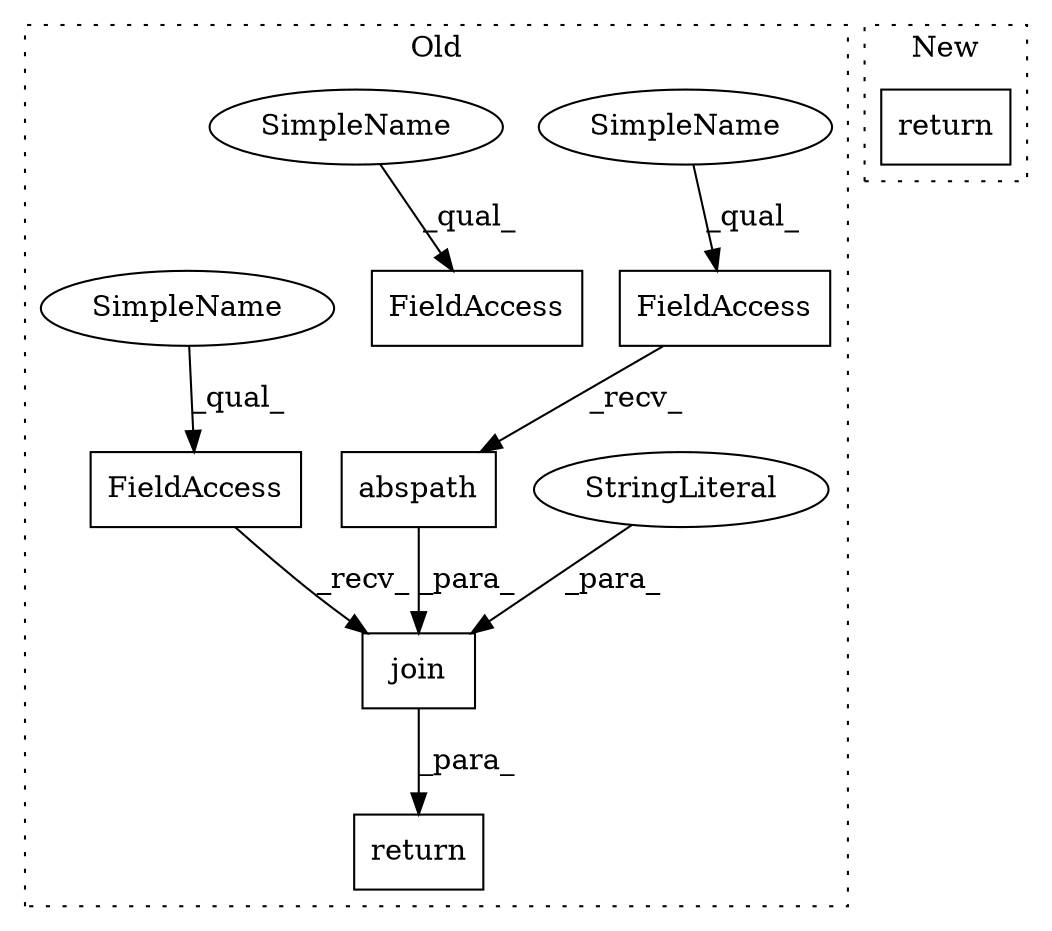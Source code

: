 digraph G {
subgraph cluster0 {
1 [label="abspath" a="32" s="314,330" l="8,1" shape="box"];
3 [label="FieldAccess" a="22" s="306" l="7" shape="box"];
4 [label="FieldAccess" a="22" s="277" l="7" shape="box"];
5 [label="join" a="32" s="285,347" l="5,1" shape="box"];
6 [label="StringLiteral" a="45" s="333" l="4" shape="ellipse"];
7 [label="FieldAccess" a="22" s="290" l="7" shape="box"];
8 [label="return" a="41" s="270" l="7" shape="box"];
9 [label="SimpleName" a="42" s="306" l="2" shape="ellipse"];
10 [label="SimpleName" a="42" s="290" l="2" shape="ellipse"];
11 [label="SimpleName" a="42" s="277" l="2" shape="ellipse"];
label = "Old";
style="dotted";
}
subgraph cluster1 {
2 [label="return" a="41" s="255" l="7" shape="box"];
label = "New";
style="dotted";
}
1 -> 5 [label="_para_"];
3 -> 1 [label="_recv_"];
4 -> 5 [label="_recv_"];
5 -> 8 [label="_para_"];
6 -> 5 [label="_para_"];
9 -> 3 [label="_qual_"];
10 -> 7 [label="_qual_"];
11 -> 4 [label="_qual_"];
}